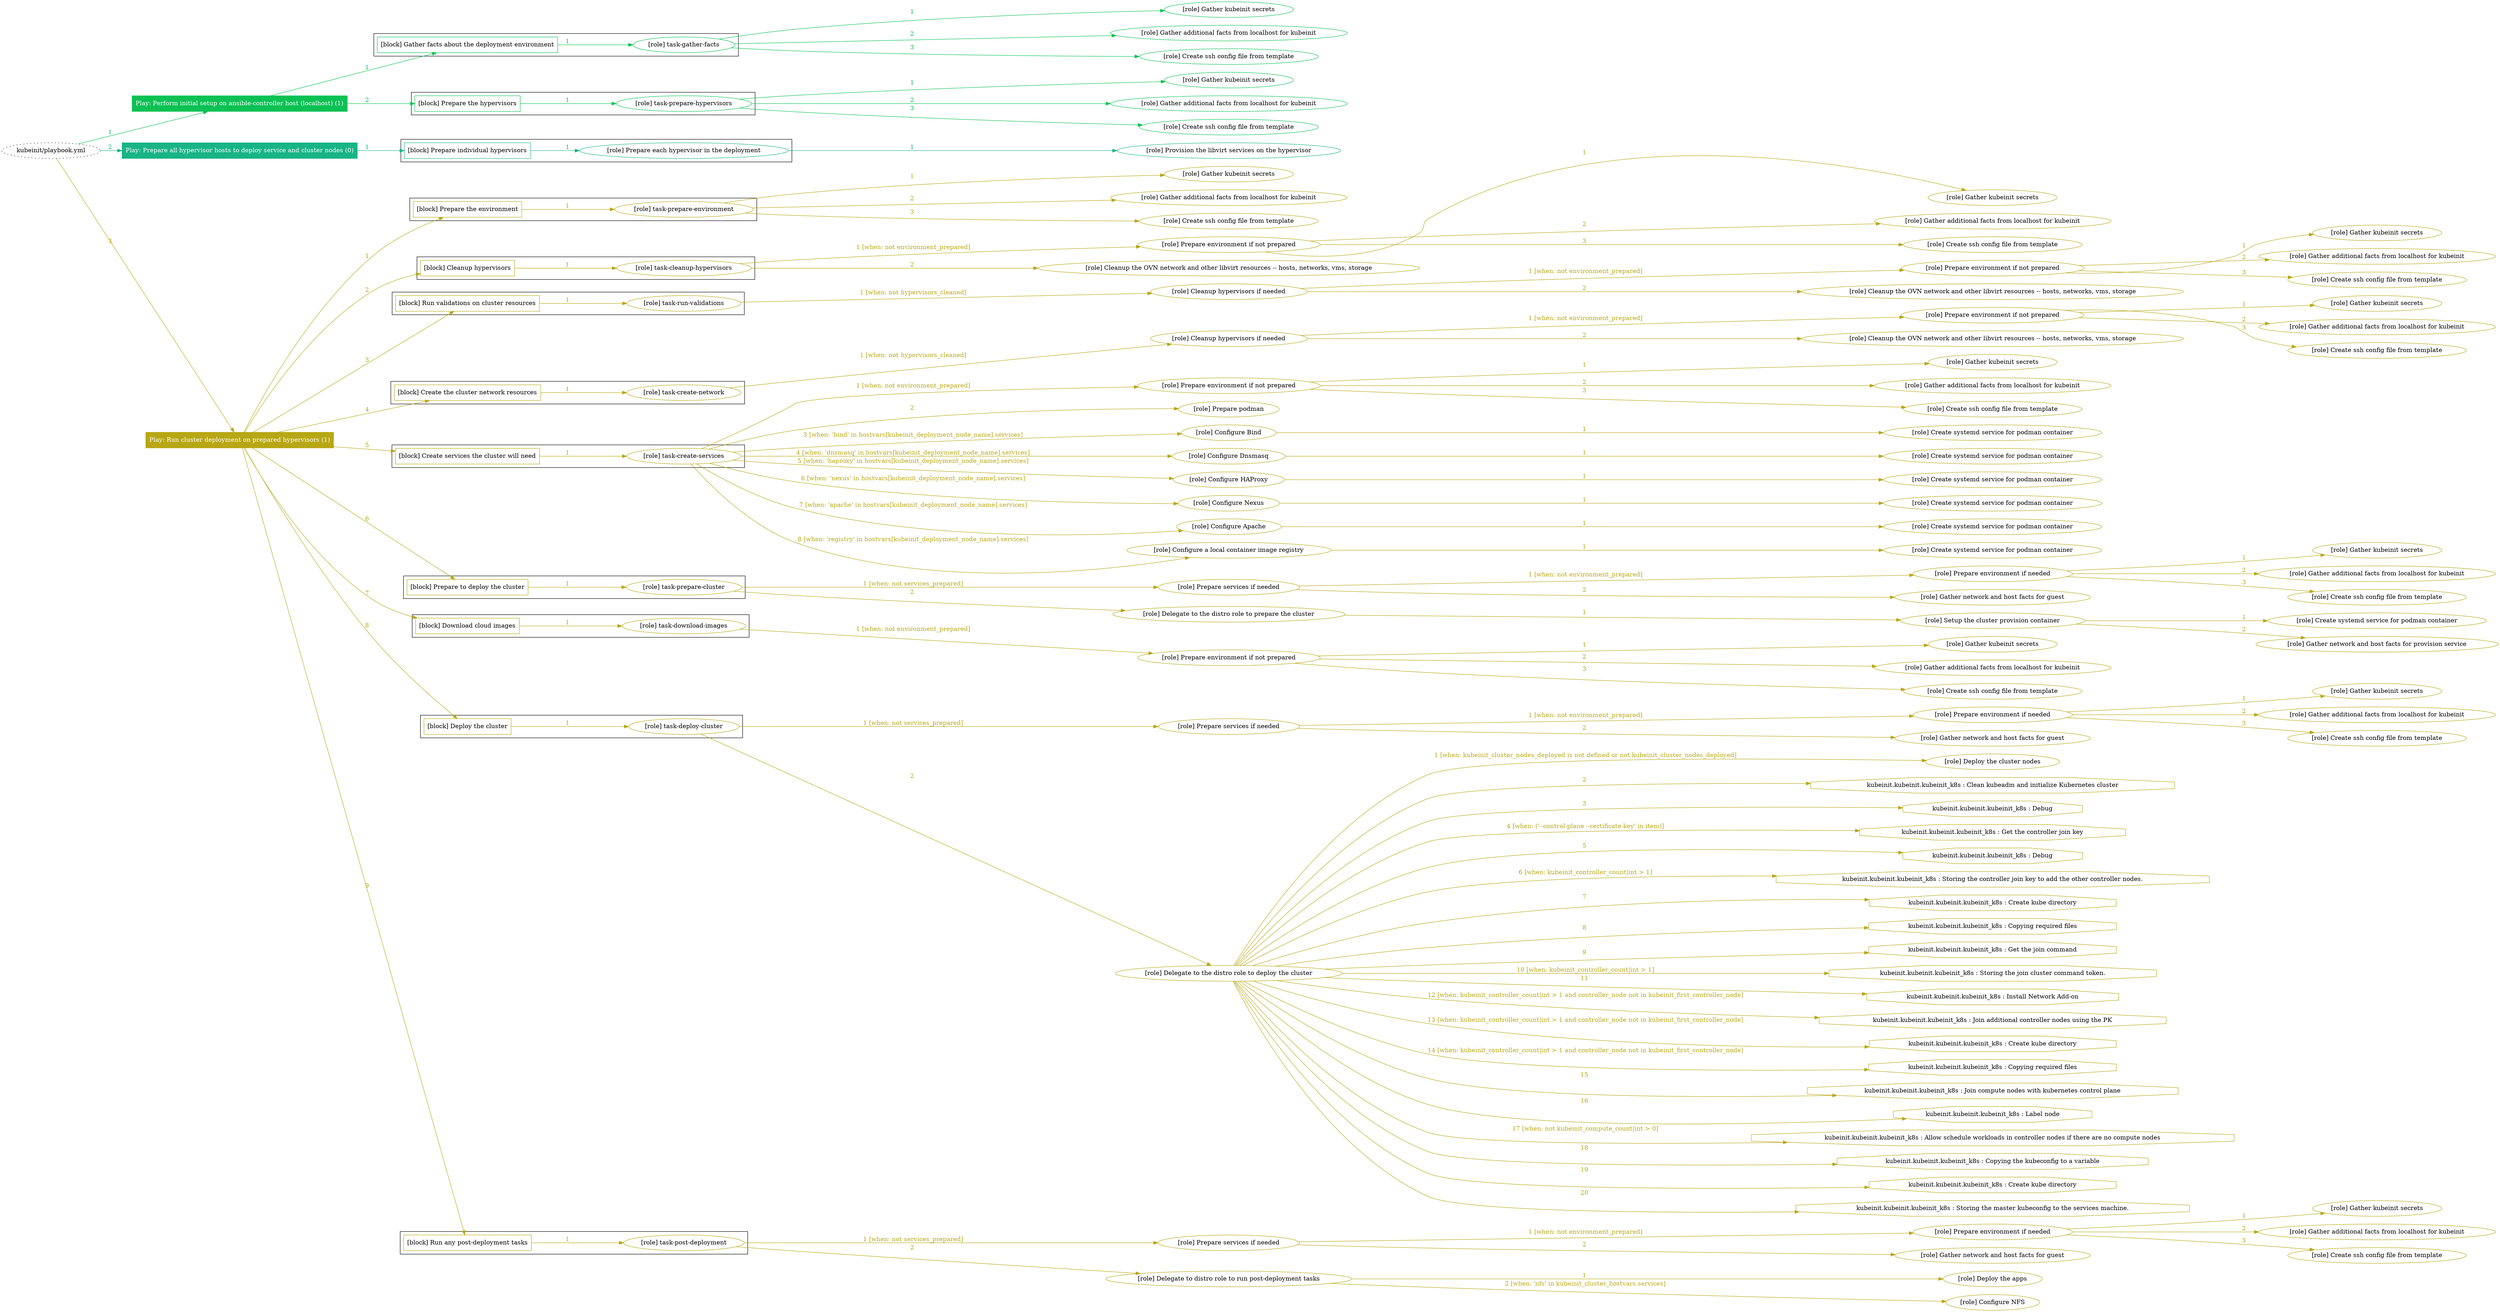 digraph {
	graph [concentrate=true ordering=in rankdir=LR ratio=fill]
	edge [esep=5 sep=10]
	"kubeinit/playbook.yml" [URL="/home/runner/work/kubeinit/kubeinit/kubeinit/playbook.yml" id=playbook_41166ada style=dotted]
	play_5d58675c [label="Play: Perform initial setup on ansible-controller host (localhost) (1)" URL="/home/runner/work/kubeinit/kubeinit/kubeinit/playbook.yml" color="#0bc154" fontcolor="#ffffff" id=play_5d58675c shape=box style=filled tooltip=localhost]
	"kubeinit/playbook.yml" -> play_5d58675c [label="1 " color="#0bc154" fontcolor="#0bc154" id=edge_4cb7c5fc labeltooltip="1 " tooltip="1 "]
	subgraph "Gather kubeinit secrets" {
		role_2b915d31 [label="[role] Gather kubeinit secrets" URL="/home/runner/.ansible/collections/ansible_collections/kubeinit/kubeinit/roles/kubeinit_prepare/tasks/gather_kubeinit_facts.yml" color="#0bc154" id=role_2b915d31 tooltip="Gather kubeinit secrets"]
	}
	subgraph "Gather additional facts from localhost for kubeinit" {
		role_ed0a9dc1 [label="[role] Gather additional facts from localhost for kubeinit" URL="/home/runner/.ansible/collections/ansible_collections/kubeinit/kubeinit/roles/kubeinit_prepare/tasks/gather_kubeinit_facts.yml" color="#0bc154" id=role_ed0a9dc1 tooltip="Gather additional facts from localhost for kubeinit"]
	}
	subgraph "Create ssh config file from template" {
		role_5a475e19 [label="[role] Create ssh config file from template" URL="/home/runner/.ansible/collections/ansible_collections/kubeinit/kubeinit/roles/kubeinit_prepare/tasks/gather_kubeinit_facts.yml" color="#0bc154" id=role_5a475e19 tooltip="Create ssh config file from template"]
	}
	subgraph "task-gather-facts" {
		role_0c593310 [label="[role] task-gather-facts" URL="/home/runner/work/kubeinit/kubeinit/kubeinit/playbook.yml" color="#0bc154" id=role_0c593310 tooltip="task-gather-facts"]
		role_0c593310 -> role_2b915d31 [label="1 " color="#0bc154" fontcolor="#0bc154" id=edge_93087e87 labeltooltip="1 " tooltip="1 "]
		role_0c593310 -> role_ed0a9dc1 [label="2 " color="#0bc154" fontcolor="#0bc154" id=edge_5d84f29a labeltooltip="2 " tooltip="2 "]
		role_0c593310 -> role_5a475e19 [label="3 " color="#0bc154" fontcolor="#0bc154" id=edge_507e56f1 labeltooltip="3 " tooltip="3 "]
	}
	subgraph "Gather kubeinit secrets" {
		role_f2add413 [label="[role] Gather kubeinit secrets" URL="/home/runner/.ansible/collections/ansible_collections/kubeinit/kubeinit/roles/kubeinit_prepare/tasks/gather_kubeinit_facts.yml" color="#0bc154" id=role_f2add413 tooltip="Gather kubeinit secrets"]
	}
	subgraph "Gather additional facts from localhost for kubeinit" {
		role_bfac0d5b [label="[role] Gather additional facts from localhost for kubeinit" URL="/home/runner/.ansible/collections/ansible_collections/kubeinit/kubeinit/roles/kubeinit_prepare/tasks/gather_kubeinit_facts.yml" color="#0bc154" id=role_bfac0d5b tooltip="Gather additional facts from localhost for kubeinit"]
	}
	subgraph "Create ssh config file from template" {
		role_6e3f9a31 [label="[role] Create ssh config file from template" URL="/home/runner/.ansible/collections/ansible_collections/kubeinit/kubeinit/roles/kubeinit_prepare/tasks/gather_kubeinit_facts.yml" color="#0bc154" id=role_6e3f9a31 tooltip="Create ssh config file from template"]
	}
	subgraph "task-prepare-hypervisors" {
		role_fdc8aa74 [label="[role] task-prepare-hypervisors" URL="/home/runner/work/kubeinit/kubeinit/kubeinit/playbook.yml" color="#0bc154" id=role_fdc8aa74 tooltip="task-prepare-hypervisors"]
		role_fdc8aa74 -> role_f2add413 [label="1 " color="#0bc154" fontcolor="#0bc154" id=edge_6734fa77 labeltooltip="1 " tooltip="1 "]
		role_fdc8aa74 -> role_bfac0d5b [label="2 " color="#0bc154" fontcolor="#0bc154" id=edge_07442c93 labeltooltip="2 " tooltip="2 "]
		role_fdc8aa74 -> role_6e3f9a31 [label="3 " color="#0bc154" fontcolor="#0bc154" id=edge_ac244741 labeltooltip="3 " tooltip="3 "]
	}
	subgraph "Play: Perform initial setup on ansible-controller host (localhost) (1)" {
		play_5d58675c -> block_fcc47a5a [label=1 color="#0bc154" fontcolor="#0bc154" id=edge_db3e6985 labeltooltip=1 tooltip=1]
		subgraph cluster_block_fcc47a5a {
			block_fcc47a5a [label="[block] Gather facts about the deployment environment" URL="/home/runner/work/kubeinit/kubeinit/kubeinit/playbook.yml" color="#0bc154" id=block_fcc47a5a labeltooltip="Gather facts about the deployment environment" shape=box tooltip="Gather facts about the deployment environment"]
			block_fcc47a5a -> role_0c593310 [label="1 " color="#0bc154" fontcolor="#0bc154" id=edge_cbbd3eb0 labeltooltip="1 " tooltip="1 "]
		}
		play_5d58675c -> block_ee4b712b [label=2 color="#0bc154" fontcolor="#0bc154" id=edge_24566c9b labeltooltip=2 tooltip=2]
		subgraph cluster_block_ee4b712b {
			block_ee4b712b [label="[block] Prepare the hypervisors" URL="/home/runner/work/kubeinit/kubeinit/kubeinit/playbook.yml" color="#0bc154" id=block_ee4b712b labeltooltip="Prepare the hypervisors" shape=box tooltip="Prepare the hypervisors"]
			block_ee4b712b -> role_fdc8aa74 [label="1 " color="#0bc154" fontcolor="#0bc154" id=edge_54d1123c labeltooltip="1 " tooltip="1 "]
		}
	}
	play_6c8c6137 [label="Play: Prepare all hypervisor hosts to deploy service and cluster nodes (0)" URL="/home/runner/work/kubeinit/kubeinit/kubeinit/playbook.yml" color="#18b486" fontcolor="#ffffff" id=play_6c8c6137 shape=box style=filled tooltip="Play: Prepare all hypervisor hosts to deploy service and cluster nodes (0)"]
	"kubeinit/playbook.yml" -> play_6c8c6137 [label="2 " color="#18b486" fontcolor="#18b486" id=edge_1c94f2bc labeltooltip="2 " tooltip="2 "]
	subgraph "Provision the libvirt services on the hypervisor" {
		role_ebaeaa47 [label="[role] Provision the libvirt services on the hypervisor" URL="/home/runner/.ansible/collections/ansible_collections/kubeinit/kubeinit/roles/kubeinit_prepare/tasks/prepare_hypervisor.yml" color="#18b486" id=role_ebaeaa47 tooltip="Provision the libvirt services on the hypervisor"]
	}
	subgraph "Prepare each hypervisor in the deployment" {
		role_32ad914d [label="[role] Prepare each hypervisor in the deployment" URL="/home/runner/work/kubeinit/kubeinit/kubeinit/playbook.yml" color="#18b486" id=role_32ad914d tooltip="Prepare each hypervisor in the deployment"]
		role_32ad914d -> role_ebaeaa47 [label="1 " color="#18b486" fontcolor="#18b486" id=edge_6cf65d96 labeltooltip="1 " tooltip="1 "]
	}
	subgraph "Play: Prepare all hypervisor hosts to deploy service and cluster nodes (0)" {
		play_6c8c6137 -> block_8c1e02c9 [label=1 color="#18b486" fontcolor="#18b486" id=edge_22a40fef labeltooltip=1 tooltip=1]
		subgraph cluster_block_8c1e02c9 {
			block_8c1e02c9 [label="[block] Prepare individual hypervisors" URL="/home/runner/work/kubeinit/kubeinit/kubeinit/playbook.yml" color="#18b486" id=block_8c1e02c9 labeltooltip="Prepare individual hypervisors" shape=box tooltip="Prepare individual hypervisors"]
			block_8c1e02c9 -> role_32ad914d [label="1 " color="#18b486" fontcolor="#18b486" id=edge_147187e5 labeltooltip="1 " tooltip="1 "]
		}
	}
	play_bd506d45 [label="Play: Run cluster deployment on prepared hypervisors (1)" URL="/home/runner/work/kubeinit/kubeinit/kubeinit/playbook.yml" color="#b8a714" fontcolor="#ffffff" id=play_bd506d45 shape=box style=filled tooltip=localhost]
	"kubeinit/playbook.yml" -> play_bd506d45 [label="3 " color="#b8a714" fontcolor="#b8a714" id=edge_6cd25d29 labeltooltip="3 " tooltip="3 "]
	subgraph "Gather kubeinit secrets" {
		role_1e7758fb [label="[role] Gather kubeinit secrets" URL="/home/runner/.ansible/collections/ansible_collections/kubeinit/kubeinit/roles/kubeinit_prepare/tasks/gather_kubeinit_facts.yml" color="#b8a714" id=role_1e7758fb tooltip="Gather kubeinit secrets"]
	}
	subgraph "Gather additional facts from localhost for kubeinit" {
		role_b1d2d4bf [label="[role] Gather additional facts from localhost for kubeinit" URL="/home/runner/.ansible/collections/ansible_collections/kubeinit/kubeinit/roles/kubeinit_prepare/tasks/gather_kubeinit_facts.yml" color="#b8a714" id=role_b1d2d4bf tooltip="Gather additional facts from localhost for kubeinit"]
	}
	subgraph "Create ssh config file from template" {
		role_b2e04896 [label="[role] Create ssh config file from template" URL="/home/runner/.ansible/collections/ansible_collections/kubeinit/kubeinit/roles/kubeinit_prepare/tasks/gather_kubeinit_facts.yml" color="#b8a714" id=role_b2e04896 tooltip="Create ssh config file from template"]
	}
	subgraph "task-prepare-environment" {
		role_363244df [label="[role] task-prepare-environment" URL="/home/runner/work/kubeinit/kubeinit/kubeinit/playbook.yml" color="#b8a714" id=role_363244df tooltip="task-prepare-environment"]
		role_363244df -> role_1e7758fb [label="1 " color="#b8a714" fontcolor="#b8a714" id=edge_858f9600 labeltooltip="1 " tooltip="1 "]
		role_363244df -> role_b1d2d4bf [label="2 " color="#b8a714" fontcolor="#b8a714" id=edge_91c5b866 labeltooltip="2 " tooltip="2 "]
		role_363244df -> role_b2e04896 [label="3 " color="#b8a714" fontcolor="#b8a714" id=edge_f7c3dcc3 labeltooltip="3 " tooltip="3 "]
	}
	subgraph "Gather kubeinit secrets" {
		role_98ddfeb2 [label="[role] Gather kubeinit secrets" URL="/home/runner/.ansible/collections/ansible_collections/kubeinit/kubeinit/roles/kubeinit_prepare/tasks/gather_kubeinit_facts.yml" color="#b8a714" id=role_98ddfeb2 tooltip="Gather kubeinit secrets"]
	}
	subgraph "Gather additional facts from localhost for kubeinit" {
		role_50764874 [label="[role] Gather additional facts from localhost for kubeinit" URL="/home/runner/.ansible/collections/ansible_collections/kubeinit/kubeinit/roles/kubeinit_prepare/tasks/gather_kubeinit_facts.yml" color="#b8a714" id=role_50764874 tooltip="Gather additional facts from localhost for kubeinit"]
	}
	subgraph "Create ssh config file from template" {
		role_70338937 [label="[role] Create ssh config file from template" URL="/home/runner/.ansible/collections/ansible_collections/kubeinit/kubeinit/roles/kubeinit_prepare/tasks/gather_kubeinit_facts.yml" color="#b8a714" id=role_70338937 tooltip="Create ssh config file from template"]
	}
	subgraph "Prepare environment if not prepared" {
		role_74a66c0d [label="[role] Prepare environment if not prepared" URL="/home/runner/.ansible/collections/ansible_collections/kubeinit/kubeinit/roles/kubeinit_prepare/tasks/cleanup_hypervisors.yml" color="#b8a714" id=role_74a66c0d tooltip="Prepare environment if not prepared"]
		role_74a66c0d -> role_98ddfeb2 [label="1 " color="#b8a714" fontcolor="#b8a714" id=edge_a09384e8 labeltooltip="1 " tooltip="1 "]
		role_74a66c0d -> role_50764874 [label="2 " color="#b8a714" fontcolor="#b8a714" id=edge_f45cfb60 labeltooltip="2 " tooltip="2 "]
		role_74a66c0d -> role_70338937 [label="3 " color="#b8a714" fontcolor="#b8a714" id=edge_95def2ff labeltooltip="3 " tooltip="3 "]
	}
	subgraph "Cleanup the OVN network and other libvirt resources -- hosts, networks, vms, storage" {
		role_796d7f8c [label="[role] Cleanup the OVN network and other libvirt resources -- hosts, networks, vms, storage" URL="/home/runner/.ansible/collections/ansible_collections/kubeinit/kubeinit/roles/kubeinit_prepare/tasks/cleanup_hypervisors.yml" color="#b8a714" id=role_796d7f8c tooltip="Cleanup the OVN network and other libvirt resources -- hosts, networks, vms, storage"]
	}
	subgraph "task-cleanup-hypervisors" {
		role_a55b75e3 [label="[role] task-cleanup-hypervisors" URL="/home/runner/work/kubeinit/kubeinit/kubeinit/playbook.yml" color="#b8a714" id=role_a55b75e3 tooltip="task-cleanup-hypervisors"]
		role_a55b75e3 -> role_74a66c0d [label="1 [when: not environment_prepared]" color="#b8a714" fontcolor="#b8a714" id=edge_0380f847 labeltooltip="1 [when: not environment_prepared]" tooltip="1 [when: not environment_prepared]"]
		role_a55b75e3 -> role_796d7f8c [label="2 " color="#b8a714" fontcolor="#b8a714" id=edge_2cad4928 labeltooltip="2 " tooltip="2 "]
	}
	subgraph "Gather kubeinit secrets" {
		role_f5aded76 [label="[role] Gather kubeinit secrets" URL="/home/runner/.ansible/collections/ansible_collections/kubeinit/kubeinit/roles/kubeinit_prepare/tasks/gather_kubeinit_facts.yml" color="#b8a714" id=role_f5aded76 tooltip="Gather kubeinit secrets"]
	}
	subgraph "Gather additional facts from localhost for kubeinit" {
		role_f641d3c3 [label="[role] Gather additional facts from localhost for kubeinit" URL="/home/runner/.ansible/collections/ansible_collections/kubeinit/kubeinit/roles/kubeinit_prepare/tasks/gather_kubeinit_facts.yml" color="#b8a714" id=role_f641d3c3 tooltip="Gather additional facts from localhost for kubeinit"]
	}
	subgraph "Create ssh config file from template" {
		role_5a8ea509 [label="[role] Create ssh config file from template" URL="/home/runner/.ansible/collections/ansible_collections/kubeinit/kubeinit/roles/kubeinit_prepare/tasks/gather_kubeinit_facts.yml" color="#b8a714" id=role_5a8ea509 tooltip="Create ssh config file from template"]
	}
	subgraph "Prepare environment if not prepared" {
		role_9bbc6978 [label="[role] Prepare environment if not prepared" URL="/home/runner/.ansible/collections/ansible_collections/kubeinit/kubeinit/roles/kubeinit_prepare/tasks/cleanup_hypervisors.yml" color="#b8a714" id=role_9bbc6978 tooltip="Prepare environment if not prepared"]
		role_9bbc6978 -> role_f5aded76 [label="1 " color="#b8a714" fontcolor="#b8a714" id=edge_4a35f2ab labeltooltip="1 " tooltip="1 "]
		role_9bbc6978 -> role_f641d3c3 [label="2 " color="#b8a714" fontcolor="#b8a714" id=edge_22702a67 labeltooltip="2 " tooltip="2 "]
		role_9bbc6978 -> role_5a8ea509 [label="3 " color="#b8a714" fontcolor="#b8a714" id=edge_883331bc labeltooltip="3 " tooltip="3 "]
	}
	subgraph "Cleanup the OVN network and other libvirt resources -- hosts, networks, vms, storage" {
		role_fa17a907 [label="[role] Cleanup the OVN network and other libvirt resources -- hosts, networks, vms, storage" URL="/home/runner/.ansible/collections/ansible_collections/kubeinit/kubeinit/roles/kubeinit_prepare/tasks/cleanup_hypervisors.yml" color="#b8a714" id=role_fa17a907 tooltip="Cleanup the OVN network and other libvirt resources -- hosts, networks, vms, storage"]
	}
	subgraph "Cleanup hypervisors if needed" {
		role_c879ea52 [label="[role] Cleanup hypervisors if needed" URL="/home/runner/.ansible/collections/ansible_collections/kubeinit/kubeinit/roles/kubeinit_validations/tasks/main.yml" color="#b8a714" id=role_c879ea52 tooltip="Cleanup hypervisors if needed"]
		role_c879ea52 -> role_9bbc6978 [label="1 [when: not environment_prepared]" color="#b8a714" fontcolor="#b8a714" id=edge_79b66532 labeltooltip="1 [when: not environment_prepared]" tooltip="1 [when: not environment_prepared]"]
		role_c879ea52 -> role_fa17a907 [label="2 " color="#b8a714" fontcolor="#b8a714" id=edge_75d3603b labeltooltip="2 " tooltip="2 "]
	}
	subgraph "task-run-validations" {
		role_fa85cae5 [label="[role] task-run-validations" URL="/home/runner/work/kubeinit/kubeinit/kubeinit/playbook.yml" color="#b8a714" id=role_fa85cae5 tooltip="task-run-validations"]
		role_fa85cae5 -> role_c879ea52 [label="1 [when: not hypervisors_cleaned]" color="#b8a714" fontcolor="#b8a714" id=edge_4fd0d8fd labeltooltip="1 [when: not hypervisors_cleaned]" tooltip="1 [when: not hypervisors_cleaned]"]
	}
	subgraph "Gather kubeinit secrets" {
		role_71859566 [label="[role] Gather kubeinit secrets" URL="/home/runner/.ansible/collections/ansible_collections/kubeinit/kubeinit/roles/kubeinit_prepare/tasks/gather_kubeinit_facts.yml" color="#b8a714" id=role_71859566 tooltip="Gather kubeinit secrets"]
	}
	subgraph "Gather additional facts from localhost for kubeinit" {
		role_0da28612 [label="[role] Gather additional facts from localhost for kubeinit" URL="/home/runner/.ansible/collections/ansible_collections/kubeinit/kubeinit/roles/kubeinit_prepare/tasks/gather_kubeinit_facts.yml" color="#b8a714" id=role_0da28612 tooltip="Gather additional facts from localhost for kubeinit"]
	}
	subgraph "Create ssh config file from template" {
		role_f88fc644 [label="[role] Create ssh config file from template" URL="/home/runner/.ansible/collections/ansible_collections/kubeinit/kubeinit/roles/kubeinit_prepare/tasks/gather_kubeinit_facts.yml" color="#b8a714" id=role_f88fc644 tooltip="Create ssh config file from template"]
	}
	subgraph "Prepare environment if not prepared" {
		role_14796bb7 [label="[role] Prepare environment if not prepared" URL="/home/runner/.ansible/collections/ansible_collections/kubeinit/kubeinit/roles/kubeinit_prepare/tasks/cleanup_hypervisors.yml" color="#b8a714" id=role_14796bb7 tooltip="Prepare environment if not prepared"]
		role_14796bb7 -> role_71859566 [label="1 " color="#b8a714" fontcolor="#b8a714" id=edge_3d226f7e labeltooltip="1 " tooltip="1 "]
		role_14796bb7 -> role_0da28612 [label="2 " color="#b8a714" fontcolor="#b8a714" id=edge_18f62b29 labeltooltip="2 " tooltip="2 "]
		role_14796bb7 -> role_f88fc644 [label="3 " color="#b8a714" fontcolor="#b8a714" id=edge_6d52ada5 labeltooltip="3 " tooltip="3 "]
	}
	subgraph "Cleanup the OVN network and other libvirt resources -- hosts, networks, vms, storage" {
		role_5bd48690 [label="[role] Cleanup the OVN network and other libvirt resources -- hosts, networks, vms, storage" URL="/home/runner/.ansible/collections/ansible_collections/kubeinit/kubeinit/roles/kubeinit_prepare/tasks/cleanup_hypervisors.yml" color="#b8a714" id=role_5bd48690 tooltip="Cleanup the OVN network and other libvirt resources -- hosts, networks, vms, storage"]
	}
	subgraph "Cleanup hypervisors if needed" {
		role_2cbee382 [label="[role] Cleanup hypervisors if needed" URL="/home/runner/.ansible/collections/ansible_collections/kubeinit/kubeinit/roles/kubeinit_libvirt/tasks/create_network.yml" color="#b8a714" id=role_2cbee382 tooltip="Cleanup hypervisors if needed"]
		role_2cbee382 -> role_14796bb7 [label="1 [when: not environment_prepared]" color="#b8a714" fontcolor="#b8a714" id=edge_d17403f4 labeltooltip="1 [when: not environment_prepared]" tooltip="1 [when: not environment_prepared]"]
		role_2cbee382 -> role_5bd48690 [label="2 " color="#b8a714" fontcolor="#b8a714" id=edge_b50bc9aa labeltooltip="2 " tooltip="2 "]
	}
	subgraph "task-create-network" {
		role_477bde30 [label="[role] task-create-network" URL="/home/runner/work/kubeinit/kubeinit/kubeinit/playbook.yml" color="#b8a714" id=role_477bde30 tooltip="task-create-network"]
		role_477bde30 -> role_2cbee382 [label="1 [when: not hypervisors_cleaned]" color="#b8a714" fontcolor="#b8a714" id=edge_249fcb05 labeltooltip="1 [when: not hypervisors_cleaned]" tooltip="1 [when: not hypervisors_cleaned]"]
	}
	subgraph "Gather kubeinit secrets" {
		role_9eff1ef8 [label="[role] Gather kubeinit secrets" URL="/home/runner/.ansible/collections/ansible_collections/kubeinit/kubeinit/roles/kubeinit_prepare/tasks/gather_kubeinit_facts.yml" color="#b8a714" id=role_9eff1ef8 tooltip="Gather kubeinit secrets"]
	}
	subgraph "Gather additional facts from localhost for kubeinit" {
		role_ee1e3559 [label="[role] Gather additional facts from localhost for kubeinit" URL="/home/runner/.ansible/collections/ansible_collections/kubeinit/kubeinit/roles/kubeinit_prepare/tasks/gather_kubeinit_facts.yml" color="#b8a714" id=role_ee1e3559 tooltip="Gather additional facts from localhost for kubeinit"]
	}
	subgraph "Create ssh config file from template" {
		role_b6266938 [label="[role] Create ssh config file from template" URL="/home/runner/.ansible/collections/ansible_collections/kubeinit/kubeinit/roles/kubeinit_prepare/tasks/gather_kubeinit_facts.yml" color="#b8a714" id=role_b6266938 tooltip="Create ssh config file from template"]
	}
	subgraph "Prepare environment if not prepared" {
		role_e4340498 [label="[role] Prepare environment if not prepared" URL="/home/runner/.ansible/collections/ansible_collections/kubeinit/kubeinit/roles/kubeinit_services/tasks/main.yml" color="#b8a714" id=role_e4340498 tooltip="Prepare environment if not prepared"]
		role_e4340498 -> role_9eff1ef8 [label="1 " color="#b8a714" fontcolor="#b8a714" id=edge_785b7414 labeltooltip="1 " tooltip="1 "]
		role_e4340498 -> role_ee1e3559 [label="2 " color="#b8a714" fontcolor="#b8a714" id=edge_0b2542ab labeltooltip="2 " tooltip="2 "]
		role_e4340498 -> role_b6266938 [label="3 " color="#b8a714" fontcolor="#b8a714" id=edge_f4008985 labeltooltip="3 " tooltip="3 "]
	}
	subgraph "Prepare podman" {
		role_ad18fb14 [label="[role] Prepare podman" URL="/home/runner/.ansible/collections/ansible_collections/kubeinit/kubeinit/roles/kubeinit_services/tasks/00_create_service_pod.yml" color="#b8a714" id=role_ad18fb14 tooltip="Prepare podman"]
	}
	subgraph "Create systemd service for podman container" {
		role_e27bbc46 [label="[role] Create systemd service for podman container" URL="/home/runner/.ansible/collections/ansible_collections/kubeinit/kubeinit/roles/kubeinit_bind/tasks/main.yml" color="#b8a714" id=role_e27bbc46 tooltip="Create systemd service for podman container"]
	}
	subgraph "Configure Bind" {
		role_f4101905 [label="[role] Configure Bind" URL="/home/runner/.ansible/collections/ansible_collections/kubeinit/kubeinit/roles/kubeinit_services/tasks/start_services_containers.yml" color="#b8a714" id=role_f4101905 tooltip="Configure Bind"]
		role_f4101905 -> role_e27bbc46 [label="1 " color="#b8a714" fontcolor="#b8a714" id=edge_8b1daff6 labeltooltip="1 " tooltip="1 "]
	}
	subgraph "Create systemd service for podman container" {
		role_0861d16c [label="[role] Create systemd service for podman container" URL="/home/runner/.ansible/collections/ansible_collections/kubeinit/kubeinit/roles/kubeinit_dnsmasq/tasks/main.yml" color="#b8a714" id=role_0861d16c tooltip="Create systemd service for podman container"]
	}
	subgraph "Configure Dnsmasq" {
		role_8e1cf8f8 [label="[role] Configure Dnsmasq" URL="/home/runner/.ansible/collections/ansible_collections/kubeinit/kubeinit/roles/kubeinit_services/tasks/start_services_containers.yml" color="#b8a714" id=role_8e1cf8f8 tooltip="Configure Dnsmasq"]
		role_8e1cf8f8 -> role_0861d16c [label="1 " color="#b8a714" fontcolor="#b8a714" id=edge_ba338fe6 labeltooltip="1 " tooltip="1 "]
	}
	subgraph "Create systemd service for podman container" {
		role_3cf2ea30 [label="[role] Create systemd service for podman container" URL="/home/runner/.ansible/collections/ansible_collections/kubeinit/kubeinit/roles/kubeinit_haproxy/tasks/main.yml" color="#b8a714" id=role_3cf2ea30 tooltip="Create systemd service for podman container"]
	}
	subgraph "Configure HAProxy" {
		role_ac958bcc [label="[role] Configure HAProxy" URL="/home/runner/.ansible/collections/ansible_collections/kubeinit/kubeinit/roles/kubeinit_services/tasks/start_services_containers.yml" color="#b8a714" id=role_ac958bcc tooltip="Configure HAProxy"]
		role_ac958bcc -> role_3cf2ea30 [label="1 " color="#b8a714" fontcolor="#b8a714" id=edge_c74b3b99 labeltooltip="1 " tooltip="1 "]
	}
	subgraph "Create systemd service for podman container" {
		role_7934697e [label="[role] Create systemd service for podman container" URL="/home/runner/.ansible/collections/ansible_collections/kubeinit/kubeinit/roles/kubeinit_nexus/tasks/main.yml" color="#b8a714" id=role_7934697e tooltip="Create systemd service for podman container"]
	}
	subgraph "Configure Nexus" {
		role_c003a91b [label="[role] Configure Nexus" URL="/home/runner/.ansible/collections/ansible_collections/kubeinit/kubeinit/roles/kubeinit_services/tasks/start_services_containers.yml" color="#b8a714" id=role_c003a91b tooltip="Configure Nexus"]
		role_c003a91b -> role_7934697e [label="1 " color="#b8a714" fontcolor="#b8a714" id=edge_63842a35 labeltooltip="1 " tooltip="1 "]
	}
	subgraph "Create systemd service for podman container" {
		role_b061d75a [label="[role] Create systemd service for podman container" URL="/home/runner/.ansible/collections/ansible_collections/kubeinit/kubeinit/roles/kubeinit_apache/tasks/main.yml" color="#b8a714" id=role_b061d75a tooltip="Create systemd service for podman container"]
	}
	subgraph "Configure Apache" {
		role_98c4e1ed [label="[role] Configure Apache" URL="/home/runner/.ansible/collections/ansible_collections/kubeinit/kubeinit/roles/kubeinit_services/tasks/start_services_containers.yml" color="#b8a714" id=role_98c4e1ed tooltip="Configure Apache"]
		role_98c4e1ed -> role_b061d75a [label="1 " color="#b8a714" fontcolor="#b8a714" id=edge_8c91519d labeltooltip="1 " tooltip="1 "]
	}
	subgraph "Create systemd service for podman container" {
		role_47eadee6 [label="[role] Create systemd service for podman container" URL="/home/runner/.ansible/collections/ansible_collections/kubeinit/kubeinit/roles/kubeinit_registry/tasks/main.yml" color="#b8a714" id=role_47eadee6 tooltip="Create systemd service for podman container"]
	}
	subgraph "Configure a local container image registry" {
		role_3a19302d [label="[role] Configure a local container image registry" URL="/home/runner/.ansible/collections/ansible_collections/kubeinit/kubeinit/roles/kubeinit_services/tasks/start_services_containers.yml" color="#b8a714" id=role_3a19302d tooltip="Configure a local container image registry"]
		role_3a19302d -> role_47eadee6 [label="1 " color="#b8a714" fontcolor="#b8a714" id=edge_00dee8f6 labeltooltip="1 " tooltip="1 "]
	}
	subgraph "task-create-services" {
		role_708f24ce [label="[role] task-create-services" URL="/home/runner/work/kubeinit/kubeinit/kubeinit/playbook.yml" color="#b8a714" id=role_708f24ce tooltip="task-create-services"]
		role_708f24ce -> role_e4340498 [label="1 [when: not environment_prepared]" color="#b8a714" fontcolor="#b8a714" id=edge_0d06c37e labeltooltip="1 [when: not environment_prepared]" tooltip="1 [when: not environment_prepared]"]
		role_708f24ce -> role_ad18fb14 [label="2 " color="#b8a714" fontcolor="#b8a714" id=edge_f9078350 labeltooltip="2 " tooltip="2 "]
		role_708f24ce -> role_f4101905 [label="3 [when: 'bind' in hostvars[kubeinit_deployment_node_name].services]" color="#b8a714" fontcolor="#b8a714" id=edge_31ff2bda labeltooltip="3 [when: 'bind' in hostvars[kubeinit_deployment_node_name].services]" tooltip="3 [when: 'bind' in hostvars[kubeinit_deployment_node_name].services]"]
		role_708f24ce -> role_8e1cf8f8 [label="4 [when: 'dnsmasq' in hostvars[kubeinit_deployment_node_name].services]" color="#b8a714" fontcolor="#b8a714" id=edge_0f3339a5 labeltooltip="4 [when: 'dnsmasq' in hostvars[kubeinit_deployment_node_name].services]" tooltip="4 [when: 'dnsmasq' in hostvars[kubeinit_deployment_node_name].services]"]
		role_708f24ce -> role_ac958bcc [label="5 [when: 'haproxy' in hostvars[kubeinit_deployment_node_name].services]" color="#b8a714" fontcolor="#b8a714" id=edge_5e2d5010 labeltooltip="5 [when: 'haproxy' in hostvars[kubeinit_deployment_node_name].services]" tooltip="5 [when: 'haproxy' in hostvars[kubeinit_deployment_node_name].services]"]
		role_708f24ce -> role_c003a91b [label="6 [when: 'nexus' in hostvars[kubeinit_deployment_node_name].services]" color="#b8a714" fontcolor="#b8a714" id=edge_206c47a7 labeltooltip="6 [when: 'nexus' in hostvars[kubeinit_deployment_node_name].services]" tooltip="6 [when: 'nexus' in hostvars[kubeinit_deployment_node_name].services]"]
		role_708f24ce -> role_98c4e1ed [label="7 [when: 'apache' in hostvars[kubeinit_deployment_node_name].services]" color="#b8a714" fontcolor="#b8a714" id=edge_5fb9d332 labeltooltip="7 [when: 'apache' in hostvars[kubeinit_deployment_node_name].services]" tooltip="7 [when: 'apache' in hostvars[kubeinit_deployment_node_name].services]"]
		role_708f24ce -> role_3a19302d [label="8 [when: 'registry' in hostvars[kubeinit_deployment_node_name].services]" color="#b8a714" fontcolor="#b8a714" id=edge_50f0c77c labeltooltip="8 [when: 'registry' in hostvars[kubeinit_deployment_node_name].services]" tooltip="8 [when: 'registry' in hostvars[kubeinit_deployment_node_name].services]"]
	}
	subgraph "Gather kubeinit secrets" {
		role_a676f26d [label="[role] Gather kubeinit secrets" URL="/home/runner/.ansible/collections/ansible_collections/kubeinit/kubeinit/roles/kubeinit_prepare/tasks/gather_kubeinit_facts.yml" color="#b8a714" id=role_a676f26d tooltip="Gather kubeinit secrets"]
	}
	subgraph "Gather additional facts from localhost for kubeinit" {
		role_cb1d91b4 [label="[role] Gather additional facts from localhost for kubeinit" URL="/home/runner/.ansible/collections/ansible_collections/kubeinit/kubeinit/roles/kubeinit_prepare/tasks/gather_kubeinit_facts.yml" color="#b8a714" id=role_cb1d91b4 tooltip="Gather additional facts from localhost for kubeinit"]
	}
	subgraph "Create ssh config file from template" {
		role_e35a7d8a [label="[role] Create ssh config file from template" URL="/home/runner/.ansible/collections/ansible_collections/kubeinit/kubeinit/roles/kubeinit_prepare/tasks/gather_kubeinit_facts.yml" color="#b8a714" id=role_e35a7d8a tooltip="Create ssh config file from template"]
	}
	subgraph "Prepare environment if needed" {
		role_de4d2b04 [label="[role] Prepare environment if needed" URL="/home/runner/.ansible/collections/ansible_collections/kubeinit/kubeinit/roles/kubeinit_services/tasks/prepare_services.yml" color="#b8a714" id=role_de4d2b04 tooltip="Prepare environment if needed"]
		role_de4d2b04 -> role_a676f26d [label="1 " color="#b8a714" fontcolor="#b8a714" id=edge_79417d97 labeltooltip="1 " tooltip="1 "]
		role_de4d2b04 -> role_cb1d91b4 [label="2 " color="#b8a714" fontcolor="#b8a714" id=edge_7a096bfa labeltooltip="2 " tooltip="2 "]
		role_de4d2b04 -> role_e35a7d8a [label="3 " color="#b8a714" fontcolor="#b8a714" id=edge_64662e3f labeltooltip="3 " tooltip="3 "]
	}
	subgraph "Gather network and host facts for guest" {
		role_88f69dca [label="[role] Gather network and host facts for guest" URL="/home/runner/.ansible/collections/ansible_collections/kubeinit/kubeinit/roles/kubeinit_services/tasks/prepare_services.yml" color="#b8a714" id=role_88f69dca tooltip="Gather network and host facts for guest"]
	}
	subgraph "Prepare services if needed" {
		role_39c97be0 [label="[role] Prepare services if needed" URL="/home/runner/.ansible/collections/ansible_collections/kubeinit/kubeinit/roles/kubeinit_prepare/tasks/prepare_cluster.yml" color="#b8a714" id=role_39c97be0 tooltip="Prepare services if needed"]
		role_39c97be0 -> role_de4d2b04 [label="1 [when: not environment_prepared]" color="#b8a714" fontcolor="#b8a714" id=edge_ba4cf04d labeltooltip="1 [when: not environment_prepared]" tooltip="1 [when: not environment_prepared]"]
		role_39c97be0 -> role_88f69dca [label="2 " color="#b8a714" fontcolor="#b8a714" id=edge_1bcd7af8 labeltooltip="2 " tooltip="2 "]
	}
	subgraph "Create systemd service for podman container" {
		role_f095d044 [label="[role] Create systemd service for podman container" URL="/home/runner/.ansible/collections/ansible_collections/kubeinit/kubeinit/roles/kubeinit_services/tasks/create_provision_container.yml" color="#b8a714" id=role_f095d044 tooltip="Create systemd service for podman container"]
	}
	subgraph "Gather network and host facts for provision service" {
		role_da23f42f [label="[role] Gather network and host facts for provision service" URL="/home/runner/.ansible/collections/ansible_collections/kubeinit/kubeinit/roles/kubeinit_services/tasks/create_provision_container.yml" color="#b8a714" id=role_da23f42f tooltip="Gather network and host facts for provision service"]
	}
	subgraph "Setup the cluster provision container" {
		role_fc4dbca6 [label="[role] Setup the cluster provision container" URL="/home/runner/.ansible/collections/ansible_collections/kubeinit/kubeinit/roles/kubeinit_k8s/tasks/prepare_cluster.yml" color="#b8a714" id=role_fc4dbca6 tooltip="Setup the cluster provision container"]
		role_fc4dbca6 -> role_f095d044 [label="1 " color="#b8a714" fontcolor="#b8a714" id=edge_be6b4c89 labeltooltip="1 " tooltip="1 "]
		role_fc4dbca6 -> role_da23f42f [label="2 " color="#b8a714" fontcolor="#b8a714" id=edge_c1a4a596 labeltooltip="2 " tooltip="2 "]
	}
	subgraph "Delegate to the distro role to prepare the cluster" {
		role_fff9d91e [label="[role] Delegate to the distro role to prepare the cluster" URL="/home/runner/.ansible/collections/ansible_collections/kubeinit/kubeinit/roles/kubeinit_prepare/tasks/prepare_cluster.yml" color="#b8a714" id=role_fff9d91e tooltip="Delegate to the distro role to prepare the cluster"]
		role_fff9d91e -> role_fc4dbca6 [label="1 " color="#b8a714" fontcolor="#b8a714" id=edge_020695b3 labeltooltip="1 " tooltip="1 "]
	}
	subgraph "task-prepare-cluster" {
		role_1eaa8a80 [label="[role] task-prepare-cluster" URL="/home/runner/work/kubeinit/kubeinit/kubeinit/playbook.yml" color="#b8a714" id=role_1eaa8a80 tooltip="task-prepare-cluster"]
		role_1eaa8a80 -> role_39c97be0 [label="1 [when: not services_prepared]" color="#b8a714" fontcolor="#b8a714" id=edge_653c6d90 labeltooltip="1 [when: not services_prepared]" tooltip="1 [when: not services_prepared]"]
		role_1eaa8a80 -> role_fff9d91e [label="2 " color="#b8a714" fontcolor="#b8a714" id=edge_f54274f6 labeltooltip="2 " tooltip="2 "]
	}
	subgraph "Gather kubeinit secrets" {
		role_cd3bcc2a [label="[role] Gather kubeinit secrets" URL="/home/runner/.ansible/collections/ansible_collections/kubeinit/kubeinit/roles/kubeinit_prepare/tasks/gather_kubeinit_facts.yml" color="#b8a714" id=role_cd3bcc2a tooltip="Gather kubeinit secrets"]
	}
	subgraph "Gather additional facts from localhost for kubeinit" {
		role_fc9a0b0c [label="[role] Gather additional facts from localhost for kubeinit" URL="/home/runner/.ansible/collections/ansible_collections/kubeinit/kubeinit/roles/kubeinit_prepare/tasks/gather_kubeinit_facts.yml" color="#b8a714" id=role_fc9a0b0c tooltip="Gather additional facts from localhost for kubeinit"]
	}
	subgraph "Create ssh config file from template" {
		role_8ebc27c1 [label="[role] Create ssh config file from template" URL="/home/runner/.ansible/collections/ansible_collections/kubeinit/kubeinit/roles/kubeinit_prepare/tasks/gather_kubeinit_facts.yml" color="#b8a714" id=role_8ebc27c1 tooltip="Create ssh config file from template"]
	}
	subgraph "Prepare environment if not prepared" {
		role_db08c098 [label="[role] Prepare environment if not prepared" URL="/home/runner/.ansible/collections/ansible_collections/kubeinit/kubeinit/roles/kubeinit_libvirt/tasks/download_cloud_images.yml" color="#b8a714" id=role_db08c098 tooltip="Prepare environment if not prepared"]
		role_db08c098 -> role_cd3bcc2a [label="1 " color="#b8a714" fontcolor="#b8a714" id=edge_3a386f7e labeltooltip="1 " tooltip="1 "]
		role_db08c098 -> role_fc9a0b0c [label="2 " color="#b8a714" fontcolor="#b8a714" id=edge_8eae0542 labeltooltip="2 " tooltip="2 "]
		role_db08c098 -> role_8ebc27c1 [label="3 " color="#b8a714" fontcolor="#b8a714" id=edge_d37cb8a1 labeltooltip="3 " tooltip="3 "]
	}
	subgraph "task-download-images" {
		role_e6dd4e73 [label="[role] task-download-images" URL="/home/runner/work/kubeinit/kubeinit/kubeinit/playbook.yml" color="#b8a714" id=role_e6dd4e73 tooltip="task-download-images"]
		role_e6dd4e73 -> role_db08c098 [label="1 [when: not environment_prepared]" color="#b8a714" fontcolor="#b8a714" id=edge_79f0edc1 labeltooltip="1 [when: not environment_prepared]" tooltip="1 [when: not environment_prepared]"]
	}
	subgraph "Gather kubeinit secrets" {
		role_3c7acac0 [label="[role] Gather kubeinit secrets" URL="/home/runner/.ansible/collections/ansible_collections/kubeinit/kubeinit/roles/kubeinit_prepare/tasks/gather_kubeinit_facts.yml" color="#b8a714" id=role_3c7acac0 tooltip="Gather kubeinit secrets"]
	}
	subgraph "Gather additional facts from localhost for kubeinit" {
		role_1a0a83fb [label="[role] Gather additional facts from localhost for kubeinit" URL="/home/runner/.ansible/collections/ansible_collections/kubeinit/kubeinit/roles/kubeinit_prepare/tasks/gather_kubeinit_facts.yml" color="#b8a714" id=role_1a0a83fb tooltip="Gather additional facts from localhost for kubeinit"]
	}
	subgraph "Create ssh config file from template" {
		role_9747a9d5 [label="[role] Create ssh config file from template" URL="/home/runner/.ansible/collections/ansible_collections/kubeinit/kubeinit/roles/kubeinit_prepare/tasks/gather_kubeinit_facts.yml" color="#b8a714" id=role_9747a9d5 tooltip="Create ssh config file from template"]
	}
	subgraph "Prepare environment if needed" {
		role_6f14697f [label="[role] Prepare environment if needed" URL="/home/runner/.ansible/collections/ansible_collections/kubeinit/kubeinit/roles/kubeinit_services/tasks/prepare_services.yml" color="#b8a714" id=role_6f14697f tooltip="Prepare environment if needed"]
		role_6f14697f -> role_3c7acac0 [label="1 " color="#b8a714" fontcolor="#b8a714" id=edge_944d0e1f labeltooltip="1 " tooltip="1 "]
		role_6f14697f -> role_1a0a83fb [label="2 " color="#b8a714" fontcolor="#b8a714" id=edge_f0d4d83d labeltooltip="2 " tooltip="2 "]
		role_6f14697f -> role_9747a9d5 [label="3 " color="#b8a714" fontcolor="#b8a714" id=edge_72bfbfc0 labeltooltip="3 " tooltip="3 "]
	}
	subgraph "Gather network and host facts for guest" {
		role_a4ff7442 [label="[role] Gather network and host facts for guest" URL="/home/runner/.ansible/collections/ansible_collections/kubeinit/kubeinit/roles/kubeinit_services/tasks/prepare_services.yml" color="#b8a714" id=role_a4ff7442 tooltip="Gather network and host facts for guest"]
	}
	subgraph "Prepare services if needed" {
		role_1583842a [label="[role] Prepare services if needed" URL="/home/runner/.ansible/collections/ansible_collections/kubeinit/kubeinit/roles/kubeinit_prepare/tasks/deploy_cluster.yml" color="#b8a714" id=role_1583842a tooltip="Prepare services if needed"]
		role_1583842a -> role_6f14697f [label="1 [when: not environment_prepared]" color="#b8a714" fontcolor="#b8a714" id=edge_f3ebd505 labeltooltip="1 [when: not environment_prepared]" tooltip="1 [when: not environment_prepared]"]
		role_1583842a -> role_a4ff7442 [label="2 " color="#b8a714" fontcolor="#b8a714" id=edge_a95265c7 labeltooltip="2 " tooltip="2 "]
	}
	subgraph "Deploy the cluster nodes" {
		role_f5c76b0d [label="[role] Deploy the cluster nodes" URL="/home/runner/.ansible/collections/ansible_collections/kubeinit/kubeinit/roles/kubeinit_k8s/tasks/main.yml" color="#b8a714" id=role_f5c76b0d tooltip="Deploy the cluster nodes"]
	}
	subgraph "Delegate to the distro role to deploy the cluster" {
		role_096959d2 [label="[role] Delegate to the distro role to deploy the cluster" URL="/home/runner/.ansible/collections/ansible_collections/kubeinit/kubeinit/roles/kubeinit_prepare/tasks/deploy_cluster.yml" color="#b8a714" id=role_096959d2 tooltip="Delegate to the distro role to deploy the cluster"]
		role_096959d2 -> role_f5c76b0d [label="1 [when: kubeinit_cluster_nodes_deployed is not defined or not kubeinit_cluster_nodes_deployed]" color="#b8a714" fontcolor="#b8a714" id=edge_4ac32652 labeltooltip="1 [when: kubeinit_cluster_nodes_deployed is not defined or not kubeinit_cluster_nodes_deployed]" tooltip="1 [when: kubeinit_cluster_nodes_deployed is not defined or not kubeinit_cluster_nodes_deployed]"]
		task_9cbc5ec6 [label="kubeinit.kubeinit.kubeinit_k8s : Clean kubeadm and initialize Kubernetes cluster" URL="/home/runner/.ansible/collections/ansible_collections/kubeinit/kubeinit/roles/kubeinit_k8s/tasks/main.yml" color="#b8a714" id=task_9cbc5ec6 shape=octagon tooltip="kubeinit.kubeinit.kubeinit_k8s : Clean kubeadm and initialize Kubernetes cluster"]
		role_096959d2 -> task_9cbc5ec6 [label="2 " color="#b8a714" fontcolor="#b8a714" id=edge_5ff706dc labeltooltip="2 " tooltip="2 "]
		task_350cc509 [label="kubeinit.kubeinit.kubeinit_k8s : Debug" URL="/home/runner/.ansible/collections/ansible_collections/kubeinit/kubeinit/roles/kubeinit_k8s/tasks/main.yml" color="#b8a714" id=task_350cc509 shape=octagon tooltip="kubeinit.kubeinit.kubeinit_k8s : Debug"]
		role_096959d2 -> task_350cc509 [label="3 " color="#b8a714" fontcolor="#b8a714" id=edge_44355715 labeltooltip="3 " tooltip="3 "]
		task_b3ff7f01 [label="kubeinit.kubeinit.kubeinit_k8s : Get the controller join key" URL="/home/runner/.ansible/collections/ansible_collections/kubeinit/kubeinit/roles/kubeinit_k8s/tasks/main.yml" color="#b8a714" id=task_b3ff7f01 shape=octagon tooltip="kubeinit.kubeinit.kubeinit_k8s : Get the controller join key"]
		role_096959d2 -> task_b3ff7f01 [label="4 [when: ('--control-plane --certificate-key' in item)]" color="#b8a714" fontcolor="#b8a714" id=edge_0dffab1f labeltooltip="4 [when: ('--control-plane --certificate-key' in item)]" tooltip="4 [when: ('--control-plane --certificate-key' in item)]"]
		task_18cd7ef6 [label="kubeinit.kubeinit.kubeinit_k8s : Debug" URL="/home/runner/.ansible/collections/ansible_collections/kubeinit/kubeinit/roles/kubeinit_k8s/tasks/main.yml" color="#b8a714" id=task_18cd7ef6 shape=octagon tooltip="kubeinit.kubeinit.kubeinit_k8s : Debug"]
		role_096959d2 -> task_18cd7ef6 [label="5 " color="#b8a714" fontcolor="#b8a714" id=edge_7d370fb0 labeltooltip="5 " tooltip="5 "]
		task_8665215c [label="kubeinit.kubeinit.kubeinit_k8s : Storing the controller join key to add the other controller nodes." URL="/home/runner/.ansible/collections/ansible_collections/kubeinit/kubeinit/roles/kubeinit_k8s/tasks/main.yml" color="#b8a714" id=task_8665215c shape=octagon tooltip="kubeinit.kubeinit.kubeinit_k8s : Storing the controller join key to add the other controller nodes."]
		role_096959d2 -> task_8665215c [label="6 [when: kubeinit_controller_count|int > 1]" color="#b8a714" fontcolor="#b8a714" id=edge_daf7f060 labeltooltip="6 [when: kubeinit_controller_count|int > 1]" tooltip="6 [when: kubeinit_controller_count|int > 1]"]
		task_ffd2059c [label="kubeinit.kubeinit.kubeinit_k8s : Create kube directory" URL="/home/runner/.ansible/collections/ansible_collections/kubeinit/kubeinit/roles/kubeinit_k8s/tasks/main.yml" color="#b8a714" id=task_ffd2059c shape=octagon tooltip="kubeinit.kubeinit.kubeinit_k8s : Create kube directory"]
		role_096959d2 -> task_ffd2059c [label="7 " color="#b8a714" fontcolor="#b8a714" id=edge_f8832fc8 labeltooltip="7 " tooltip="7 "]
		task_928d06d8 [label="kubeinit.kubeinit.kubeinit_k8s : Copying required files" URL="/home/runner/.ansible/collections/ansible_collections/kubeinit/kubeinit/roles/kubeinit_k8s/tasks/main.yml" color="#b8a714" id=task_928d06d8 shape=octagon tooltip="kubeinit.kubeinit.kubeinit_k8s : Copying required files"]
		role_096959d2 -> task_928d06d8 [label="8 " color="#b8a714" fontcolor="#b8a714" id=edge_7ce30209 labeltooltip="8 " tooltip="8 "]
		task_32586cfd [label="kubeinit.kubeinit.kubeinit_k8s : Get the join command" URL="/home/runner/.ansible/collections/ansible_collections/kubeinit/kubeinit/roles/kubeinit_k8s/tasks/main.yml" color="#b8a714" id=task_32586cfd shape=octagon tooltip="kubeinit.kubeinit.kubeinit_k8s : Get the join command"]
		role_096959d2 -> task_32586cfd [label="9 " color="#b8a714" fontcolor="#b8a714" id=edge_ce25b60c labeltooltip="9 " tooltip="9 "]
		task_c2c511fa [label="kubeinit.kubeinit.kubeinit_k8s : Storing the join cluster command token." URL="/home/runner/.ansible/collections/ansible_collections/kubeinit/kubeinit/roles/kubeinit_k8s/tasks/main.yml" color="#b8a714" id=task_c2c511fa shape=octagon tooltip="kubeinit.kubeinit.kubeinit_k8s : Storing the join cluster command token."]
		role_096959d2 -> task_c2c511fa [label="10 [when: kubeinit_controller_count|int > 1]" color="#b8a714" fontcolor="#b8a714" id=edge_c7a3691a labeltooltip="10 [when: kubeinit_controller_count|int > 1]" tooltip="10 [when: kubeinit_controller_count|int > 1]"]
		task_49e4fbe8 [label="kubeinit.kubeinit.kubeinit_k8s : Install Network Add-on" URL="/home/runner/.ansible/collections/ansible_collections/kubeinit/kubeinit/roles/kubeinit_k8s/tasks/main.yml" color="#b8a714" id=task_49e4fbe8 shape=octagon tooltip="kubeinit.kubeinit.kubeinit_k8s : Install Network Add-on"]
		role_096959d2 -> task_49e4fbe8 [label="11 " color="#b8a714" fontcolor="#b8a714" id=edge_5aaa71a3 labeltooltip="11 " tooltip="11 "]
		task_b02992db [label="kubeinit.kubeinit.kubeinit_k8s : Join additional controller nodes using the PK" URL="/home/runner/.ansible/collections/ansible_collections/kubeinit/kubeinit/roles/kubeinit_k8s/tasks/main.yml" color="#b8a714" id=task_b02992db shape=octagon tooltip="kubeinit.kubeinit.kubeinit_k8s : Join additional controller nodes using the PK"]
		role_096959d2 -> task_b02992db [label="12 [when: kubeinit_controller_count|int > 1 and controller_node not in kubeinit_first_controller_node]" color="#b8a714" fontcolor="#b8a714" id=edge_5d158f67 labeltooltip="12 [when: kubeinit_controller_count|int > 1 and controller_node not in kubeinit_first_controller_node]" tooltip="12 [when: kubeinit_controller_count|int > 1 and controller_node not in kubeinit_first_controller_node]"]
		task_5abfc0c1 [label="kubeinit.kubeinit.kubeinit_k8s : Create kube directory" URL="/home/runner/.ansible/collections/ansible_collections/kubeinit/kubeinit/roles/kubeinit_k8s/tasks/main.yml" color="#b8a714" id=task_5abfc0c1 shape=octagon tooltip="kubeinit.kubeinit.kubeinit_k8s : Create kube directory"]
		role_096959d2 -> task_5abfc0c1 [label="13 [when: kubeinit_controller_count|int > 1 and controller_node not in kubeinit_first_controller_node]" color="#b8a714" fontcolor="#b8a714" id=edge_90c36301 labeltooltip="13 [when: kubeinit_controller_count|int > 1 and controller_node not in kubeinit_first_controller_node]" tooltip="13 [when: kubeinit_controller_count|int > 1 and controller_node not in kubeinit_first_controller_node]"]
		task_ff9317c4 [label="kubeinit.kubeinit.kubeinit_k8s : Copying required files" URL="/home/runner/.ansible/collections/ansible_collections/kubeinit/kubeinit/roles/kubeinit_k8s/tasks/main.yml" color="#b8a714" id=task_ff9317c4 shape=octagon tooltip="kubeinit.kubeinit.kubeinit_k8s : Copying required files"]
		role_096959d2 -> task_ff9317c4 [label="14 [when: kubeinit_controller_count|int > 1 and controller_node not in kubeinit_first_controller_node]" color="#b8a714" fontcolor="#b8a714" id=edge_54ffb71c labeltooltip="14 [when: kubeinit_controller_count|int > 1 and controller_node not in kubeinit_first_controller_node]" tooltip="14 [when: kubeinit_controller_count|int > 1 and controller_node not in kubeinit_first_controller_node]"]
		task_93df59ba [label="kubeinit.kubeinit.kubeinit_k8s : Join compute nodes with kubernetes control plane" URL="/home/runner/.ansible/collections/ansible_collections/kubeinit/kubeinit/roles/kubeinit_k8s/tasks/main.yml" color="#b8a714" id=task_93df59ba shape=octagon tooltip="kubeinit.kubeinit.kubeinit_k8s : Join compute nodes with kubernetes control plane"]
		role_096959d2 -> task_93df59ba [label="15 " color="#b8a714" fontcolor="#b8a714" id=edge_fd1bba2e labeltooltip="15 " tooltip="15 "]
		task_abe6c714 [label="kubeinit.kubeinit.kubeinit_k8s : Label node" URL="/home/runner/.ansible/collections/ansible_collections/kubeinit/kubeinit/roles/kubeinit_k8s/tasks/main.yml" color="#b8a714" id=task_abe6c714 shape=octagon tooltip="kubeinit.kubeinit.kubeinit_k8s : Label node"]
		role_096959d2 -> task_abe6c714 [label="16 " color="#b8a714" fontcolor="#b8a714" id=edge_c54153f9 labeltooltip="16 " tooltip="16 "]
		task_bb27ea71 [label="kubeinit.kubeinit.kubeinit_k8s : Allow schedule workloads in controller nodes if there are no compute nodes" URL="/home/runner/.ansible/collections/ansible_collections/kubeinit/kubeinit/roles/kubeinit_k8s/tasks/main.yml" color="#b8a714" id=task_bb27ea71 shape=octagon tooltip="kubeinit.kubeinit.kubeinit_k8s : Allow schedule workloads in controller nodes if there are no compute nodes"]
		role_096959d2 -> task_bb27ea71 [label="17 [when: not kubeinit_compute_count|int > 0]" color="#b8a714" fontcolor="#b8a714" id=edge_2f7e2ff3 labeltooltip="17 [when: not kubeinit_compute_count|int > 0]" tooltip="17 [when: not kubeinit_compute_count|int > 0]"]
		task_0129dd6f [label="kubeinit.kubeinit.kubeinit_k8s : Copying the kubeconfig to a variable" URL="/home/runner/.ansible/collections/ansible_collections/kubeinit/kubeinit/roles/kubeinit_k8s/tasks/main.yml" color="#b8a714" id=task_0129dd6f shape=octagon tooltip="kubeinit.kubeinit.kubeinit_k8s : Copying the kubeconfig to a variable"]
		role_096959d2 -> task_0129dd6f [label="18 " color="#b8a714" fontcolor="#b8a714" id=edge_2286176f labeltooltip="18 " tooltip="18 "]
		task_32f18e8e [label="kubeinit.kubeinit.kubeinit_k8s : Create kube directory" URL="/home/runner/.ansible/collections/ansible_collections/kubeinit/kubeinit/roles/kubeinit_k8s/tasks/main.yml" color="#b8a714" id=task_32f18e8e shape=octagon tooltip="kubeinit.kubeinit.kubeinit_k8s : Create kube directory"]
		role_096959d2 -> task_32f18e8e [label="19 " color="#b8a714" fontcolor="#b8a714" id=edge_06ac365c labeltooltip="19 " tooltip="19 "]
		task_f5ff8c66 [label="kubeinit.kubeinit.kubeinit_k8s : Storing the master kubeconfig to the services machine." URL="/home/runner/.ansible/collections/ansible_collections/kubeinit/kubeinit/roles/kubeinit_k8s/tasks/main.yml" color="#b8a714" id=task_f5ff8c66 shape=octagon tooltip="kubeinit.kubeinit.kubeinit_k8s : Storing the master kubeconfig to the services machine."]
		role_096959d2 -> task_f5ff8c66 [label="20 " color="#b8a714" fontcolor="#b8a714" id=edge_2385320c labeltooltip="20 " tooltip="20 "]
	}
	subgraph "task-deploy-cluster" {
		role_287c478c [label="[role] task-deploy-cluster" URL="/home/runner/work/kubeinit/kubeinit/kubeinit/playbook.yml" color="#b8a714" id=role_287c478c tooltip="task-deploy-cluster"]
		role_287c478c -> role_1583842a [label="1 [when: not services_prepared]" color="#b8a714" fontcolor="#b8a714" id=edge_75ab4e76 labeltooltip="1 [when: not services_prepared]" tooltip="1 [when: not services_prepared]"]
		role_287c478c -> role_096959d2 [label="2 " color="#b8a714" fontcolor="#b8a714" id=edge_590bdc8f labeltooltip="2 " tooltip="2 "]
	}
	subgraph "Gather kubeinit secrets" {
		role_b6d884ac [label="[role] Gather kubeinit secrets" URL="/home/runner/.ansible/collections/ansible_collections/kubeinit/kubeinit/roles/kubeinit_prepare/tasks/gather_kubeinit_facts.yml" color="#b8a714" id=role_b6d884ac tooltip="Gather kubeinit secrets"]
	}
	subgraph "Gather additional facts from localhost for kubeinit" {
		role_041c6fae [label="[role] Gather additional facts from localhost for kubeinit" URL="/home/runner/.ansible/collections/ansible_collections/kubeinit/kubeinit/roles/kubeinit_prepare/tasks/gather_kubeinit_facts.yml" color="#b8a714" id=role_041c6fae tooltip="Gather additional facts from localhost for kubeinit"]
	}
	subgraph "Create ssh config file from template" {
		role_736b3c05 [label="[role] Create ssh config file from template" URL="/home/runner/.ansible/collections/ansible_collections/kubeinit/kubeinit/roles/kubeinit_prepare/tasks/gather_kubeinit_facts.yml" color="#b8a714" id=role_736b3c05 tooltip="Create ssh config file from template"]
	}
	subgraph "Prepare environment if needed" {
		role_fcbd0ce8 [label="[role] Prepare environment if needed" URL="/home/runner/.ansible/collections/ansible_collections/kubeinit/kubeinit/roles/kubeinit_services/tasks/prepare_services.yml" color="#b8a714" id=role_fcbd0ce8 tooltip="Prepare environment if needed"]
		role_fcbd0ce8 -> role_b6d884ac [label="1 " color="#b8a714" fontcolor="#b8a714" id=edge_b07735d8 labeltooltip="1 " tooltip="1 "]
		role_fcbd0ce8 -> role_041c6fae [label="2 " color="#b8a714" fontcolor="#b8a714" id=edge_bb9233b1 labeltooltip="2 " tooltip="2 "]
		role_fcbd0ce8 -> role_736b3c05 [label="3 " color="#b8a714" fontcolor="#b8a714" id=edge_ac4374b7 labeltooltip="3 " tooltip="3 "]
	}
	subgraph "Gather network and host facts for guest" {
		role_e5700d7e [label="[role] Gather network and host facts for guest" URL="/home/runner/.ansible/collections/ansible_collections/kubeinit/kubeinit/roles/kubeinit_services/tasks/prepare_services.yml" color="#b8a714" id=role_e5700d7e tooltip="Gather network and host facts for guest"]
	}
	subgraph "Prepare services if needed" {
		role_0777015d [label="[role] Prepare services if needed" URL="/home/runner/.ansible/collections/ansible_collections/kubeinit/kubeinit/roles/kubeinit_prepare/tasks/post_deployment.yml" color="#b8a714" id=role_0777015d tooltip="Prepare services if needed"]
		role_0777015d -> role_fcbd0ce8 [label="1 [when: not environment_prepared]" color="#b8a714" fontcolor="#b8a714" id=edge_717255bf labeltooltip="1 [when: not environment_prepared]" tooltip="1 [when: not environment_prepared]"]
		role_0777015d -> role_e5700d7e [label="2 " color="#b8a714" fontcolor="#b8a714" id=edge_93288b56 labeltooltip="2 " tooltip="2 "]
	}
	subgraph "Deploy the apps" {
		role_c0516f33 [label="[role] Deploy the apps" URL="/home/runner/.ansible/collections/ansible_collections/kubeinit/kubeinit/roles/kubeinit_k8s/tasks/post_deployment_tasks.yml" color="#b8a714" id=role_c0516f33 tooltip="Deploy the apps"]
	}
	subgraph "Configure NFS" {
		role_25f789e9 [label="[role] Configure NFS" URL="/home/runner/.ansible/collections/ansible_collections/kubeinit/kubeinit/roles/kubeinit_k8s/tasks/post_deployment_tasks.yml" color="#b8a714" id=role_25f789e9 tooltip="Configure NFS"]
	}
	subgraph "Delegate to distro role to run post-deployment tasks" {
		role_cd7a5105 [label="[role] Delegate to distro role to run post-deployment tasks" URL="/home/runner/.ansible/collections/ansible_collections/kubeinit/kubeinit/roles/kubeinit_prepare/tasks/post_deployment.yml" color="#b8a714" id=role_cd7a5105 tooltip="Delegate to distro role to run post-deployment tasks"]
		role_cd7a5105 -> role_c0516f33 [label="1 " color="#b8a714" fontcolor="#b8a714" id=edge_5fe6071b labeltooltip="1 " tooltip="1 "]
		role_cd7a5105 -> role_25f789e9 [label="2 [when: 'nfs' in kubeinit_cluster_hostvars.services]" color="#b8a714" fontcolor="#b8a714" id=edge_58f3fa23 labeltooltip="2 [when: 'nfs' in kubeinit_cluster_hostvars.services]" tooltip="2 [when: 'nfs' in kubeinit_cluster_hostvars.services]"]
	}
	subgraph "task-post-deployment" {
		role_6256f758 [label="[role] task-post-deployment" URL="/home/runner/work/kubeinit/kubeinit/kubeinit/playbook.yml" color="#b8a714" id=role_6256f758 tooltip="task-post-deployment"]
		role_6256f758 -> role_0777015d [label="1 [when: not services_prepared]" color="#b8a714" fontcolor="#b8a714" id=edge_4451ac3e labeltooltip="1 [when: not services_prepared]" tooltip="1 [when: not services_prepared]"]
		role_6256f758 -> role_cd7a5105 [label="2 " color="#b8a714" fontcolor="#b8a714" id=edge_af4fea3d labeltooltip="2 " tooltip="2 "]
	}
	subgraph "Play: Run cluster deployment on prepared hypervisors (1)" {
		play_bd506d45 -> block_dd89d93a [label=1 color="#b8a714" fontcolor="#b8a714" id=edge_7b592f1e labeltooltip=1 tooltip=1]
		subgraph cluster_block_dd89d93a {
			block_dd89d93a [label="[block] Prepare the environment" URL="/home/runner/work/kubeinit/kubeinit/kubeinit/playbook.yml" color="#b8a714" id=block_dd89d93a labeltooltip="Prepare the environment" shape=box tooltip="Prepare the environment"]
			block_dd89d93a -> role_363244df [label="1 " color="#b8a714" fontcolor="#b8a714" id=edge_9b2b6be5 labeltooltip="1 " tooltip="1 "]
		}
		play_bd506d45 -> block_6ae1ac5a [label=2 color="#b8a714" fontcolor="#b8a714" id=edge_8ea8a844 labeltooltip=2 tooltip=2]
		subgraph cluster_block_6ae1ac5a {
			block_6ae1ac5a [label="[block] Cleanup hypervisors" URL="/home/runner/work/kubeinit/kubeinit/kubeinit/playbook.yml" color="#b8a714" id=block_6ae1ac5a labeltooltip="Cleanup hypervisors" shape=box tooltip="Cleanup hypervisors"]
			block_6ae1ac5a -> role_a55b75e3 [label="1 " color="#b8a714" fontcolor="#b8a714" id=edge_894db676 labeltooltip="1 " tooltip="1 "]
		}
		play_bd506d45 -> block_cb180d27 [label=3 color="#b8a714" fontcolor="#b8a714" id=edge_96b4cd5d labeltooltip=3 tooltip=3]
		subgraph cluster_block_cb180d27 {
			block_cb180d27 [label="[block] Run validations on cluster resources" URL="/home/runner/work/kubeinit/kubeinit/kubeinit/playbook.yml" color="#b8a714" id=block_cb180d27 labeltooltip="Run validations on cluster resources" shape=box tooltip="Run validations on cluster resources"]
			block_cb180d27 -> role_fa85cae5 [label="1 " color="#b8a714" fontcolor="#b8a714" id=edge_c639b4dd labeltooltip="1 " tooltip="1 "]
		}
		play_bd506d45 -> block_3cdbd3a1 [label=4 color="#b8a714" fontcolor="#b8a714" id=edge_34de1697 labeltooltip=4 tooltip=4]
		subgraph cluster_block_3cdbd3a1 {
			block_3cdbd3a1 [label="[block] Create the cluster network resources" URL="/home/runner/work/kubeinit/kubeinit/kubeinit/playbook.yml" color="#b8a714" id=block_3cdbd3a1 labeltooltip="Create the cluster network resources" shape=box tooltip="Create the cluster network resources"]
			block_3cdbd3a1 -> role_477bde30 [label="1 " color="#b8a714" fontcolor="#b8a714" id=edge_89ce554b labeltooltip="1 " tooltip="1 "]
		}
		play_bd506d45 -> block_8594383b [label=5 color="#b8a714" fontcolor="#b8a714" id=edge_ac4d2d26 labeltooltip=5 tooltip=5]
		subgraph cluster_block_8594383b {
			block_8594383b [label="[block] Create services the cluster will need" URL="/home/runner/work/kubeinit/kubeinit/kubeinit/playbook.yml" color="#b8a714" id=block_8594383b labeltooltip="Create services the cluster will need" shape=box tooltip="Create services the cluster will need"]
			block_8594383b -> role_708f24ce [label="1 " color="#b8a714" fontcolor="#b8a714" id=edge_1f4d42a2 labeltooltip="1 " tooltip="1 "]
		}
		play_bd506d45 -> block_e358e9d9 [label=6 color="#b8a714" fontcolor="#b8a714" id=edge_3bd17de7 labeltooltip=6 tooltip=6]
		subgraph cluster_block_e358e9d9 {
			block_e358e9d9 [label="[block] Prepare to deploy the cluster" URL="/home/runner/work/kubeinit/kubeinit/kubeinit/playbook.yml" color="#b8a714" id=block_e358e9d9 labeltooltip="Prepare to deploy the cluster" shape=box tooltip="Prepare to deploy the cluster"]
			block_e358e9d9 -> role_1eaa8a80 [label="1 " color="#b8a714" fontcolor="#b8a714" id=edge_ec19afd0 labeltooltip="1 " tooltip="1 "]
		}
		play_bd506d45 -> block_c9b11f9c [label=7 color="#b8a714" fontcolor="#b8a714" id=edge_730ebfe7 labeltooltip=7 tooltip=7]
		subgraph cluster_block_c9b11f9c {
			block_c9b11f9c [label="[block] Download cloud images" URL="/home/runner/work/kubeinit/kubeinit/kubeinit/playbook.yml" color="#b8a714" id=block_c9b11f9c labeltooltip="Download cloud images" shape=box tooltip="Download cloud images"]
			block_c9b11f9c -> role_e6dd4e73 [label="1 " color="#b8a714" fontcolor="#b8a714" id=edge_a80add1c labeltooltip="1 " tooltip="1 "]
		}
		play_bd506d45 -> block_190551a4 [label=8 color="#b8a714" fontcolor="#b8a714" id=edge_54e6590e labeltooltip=8 tooltip=8]
		subgraph cluster_block_190551a4 {
			block_190551a4 [label="[block] Deploy the cluster" URL="/home/runner/work/kubeinit/kubeinit/kubeinit/playbook.yml" color="#b8a714" id=block_190551a4 labeltooltip="Deploy the cluster" shape=box tooltip="Deploy the cluster"]
			block_190551a4 -> role_287c478c [label="1 " color="#b8a714" fontcolor="#b8a714" id=edge_92bcf891 labeltooltip="1 " tooltip="1 "]
		}
		play_bd506d45 -> block_df1372fa [label=9 color="#b8a714" fontcolor="#b8a714" id=edge_f0371995 labeltooltip=9 tooltip=9]
		subgraph cluster_block_df1372fa {
			block_df1372fa [label="[block] Run any post-deployment tasks" URL="/home/runner/work/kubeinit/kubeinit/kubeinit/playbook.yml" color="#b8a714" id=block_df1372fa labeltooltip="Run any post-deployment tasks" shape=box tooltip="Run any post-deployment tasks"]
			block_df1372fa -> role_6256f758 [label="1 " color="#b8a714" fontcolor="#b8a714" id=edge_51e8263f labeltooltip="1 " tooltip="1 "]
		}
	}
}

